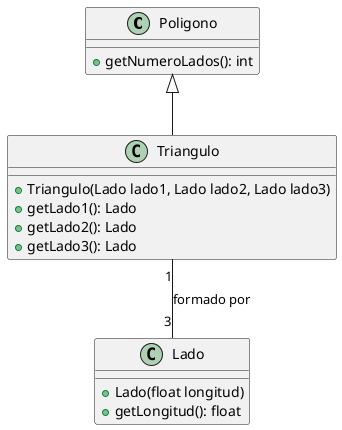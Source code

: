 @startuml
class Poligono {
    + getNumeroLados(): int
}

class Triangulo {
    + Triangulo(Lado lado1, Lado lado2, Lado lado3)
    + getLado1(): Lado
    + getLado2(): Lado
    + getLado3(): Lado
}

class Lado {
    + Lado(float longitud)
    + getLongitud(): float
}

Poligono <|-- Triangulo
Triangulo "1" -- "3" Lado : formado por

@enduml